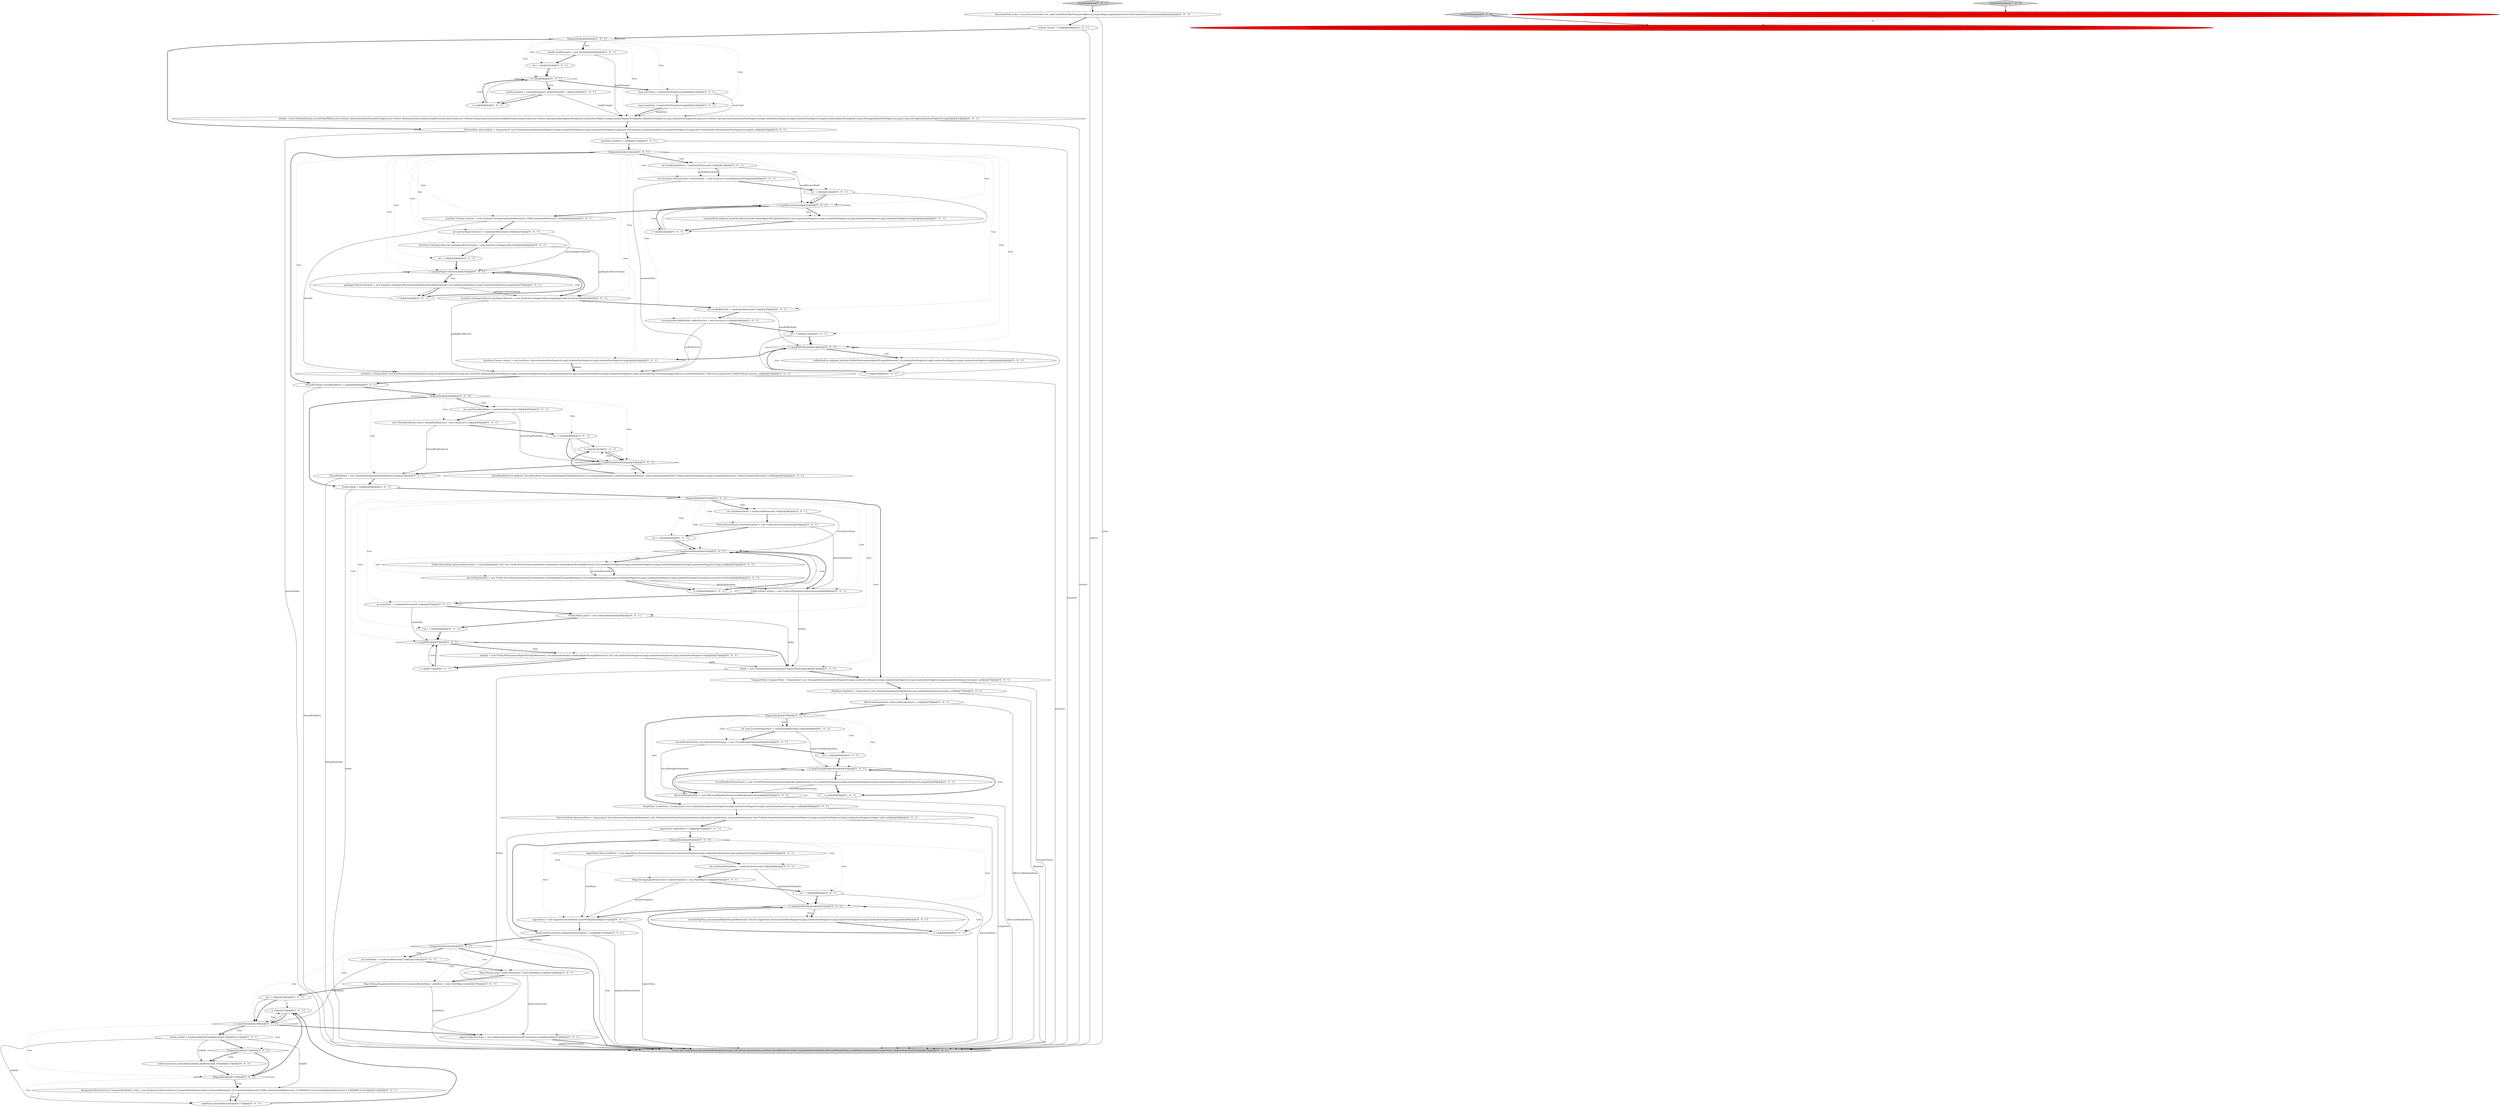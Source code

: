 digraph {
52 [style = filled, label = "i++@@@51@@@['0', '0', '1']", fillcolor = white, shape = ellipse image = "AAA0AAABBB3BBB"];
49 [style = filled, label = "int numStatsPerPipeline = randomIntBetween(0,10)@@@94@@@['0', '0', '1']", fillcolor = white, shape = ellipse image = "AAA0AAABBB3BBB"];
34 [style = filled, label = "threadPoolStats = new ThreadPoolStats(threadPoolStatsList)@@@54@@@['0', '0', '1']", fillcolor = white, shape = ellipse image = "AAA0AAABBB3BBB"];
18 [style = filled, label = "int numCircuitBreakerStats = randomIntBetween(0,10)@@@80@@@['0', '0', '1']", fillcolor = white, shape = ellipse image = "AAA0AAABBB3BBB"];
42 [style = filled, label = "int numDeviceStats = randomIntBetween(0,10)@@@58@@@['0', '0', '1']", fillcolor = white, shape = ellipse image = "AAA0AAABBB3BBB"];
66 [style = filled, label = "int numBufferPools = randomIntBetween(0,10)@@@35@@@['0', '0', '1']", fillcolor = white, shape = ellipse image = "AAA0AAABBB3BBB"];
59 [style = filled, label = "i < numBufferPools@@@38@@@['0', '0', '1']", fillcolor = white, shape = diamond image = "AAA0AAABBB3BBB"];
84 [style = filled, label = "fsInfo = new FsInfo(randomNonNegativeLong(),ioStats,paths)@@@74@@@['0', '0', '1']", fillcolor = white, shape = ellipse image = "AAA0AAABBB3BBB"];
12 [style = filled, label = "AdaptiveSelectionStats adaptiveSelectionStats = null@@@103@@@['0', '0', '1']", fillcolor = white, shape = ellipse image = "AAA0AAABBB3BBB"];
26 [style = filled, label = "List<JvmStats.BufferPool> bufferPoolList = new ArrayList<>()@@@36@@@['0', '0', '1']", fillcolor = white, shape = ellipse image = "AAA0AAABBB3BBB"];
23 [style = filled, label = "JvmStats.GarbageCollectors garbageCollectors = new JvmStats.GarbageCollectors(garbageCollectorsArray)@@@34@@@['0', '0', '1']", fillcolor = white, shape = ellipse image = "AAA0AAABBB3BBB"];
69 [style = filled, label = "frequently()@@@46@@@['0', '0', '1']", fillcolor = white, shape = diamond image = "AAA0AAABBB3BBB"];
95 [style = filled, label = "i++@@@110@@@['0', '0', '1']", fillcolor = white, shape = ellipse image = "AAA0AAABBB3BBB"];
44 [style = filled, label = "i < numStatsPerPipeline@@@97@@@['0', '0', '1']", fillcolor = white, shape = diamond image = "AAA0AAABBB3BBB"];
76 [style = filled, label = "int i = 0@@@69@@@['0', '0', '1']", fillcolor = white, shape = ellipse image = "AAA0AAABBB3BBB"];
79 [style = filled, label = "IngestStats.Stats totalStats = new IngestStats.Stats(randomNonNegativeLong(),randomNonNegativeLong(),randomNonNegativeLong(),randomNonNegativeLong())@@@93@@@['0', '0', '1']", fillcolor = white, shape = ellipse image = "AAA0AAABBB3BBB"];
8 [style = filled, label = "i++@@@39@@@['0', '0', '1']", fillcolor = white, shape = ellipse image = "AAA0AAABBB3BBB"];
83 [style = filled, label = "i < numMemoryPools@@@22@@@['0', '0', '1']", fillcolor = white, shape = diamond image = "AAA0AAABBB3BBB"];
21 [style = filled, label = "int numMemoryPools = randomIntBetween(0,10)@@@19@@@['0', '0', '1']", fillcolor = white, shape = ellipse image = "AAA0AAABBB3BBB"];
25 [style = filled, label = "frequently()@@@57@@@['0', '0', '1']", fillcolor = white, shape = diamond image = "AAA0AAABBB3BBB"];
15 [style = filled, label = "i++@@@71@@@['0', '0', '1']", fillcolor = white, shape = ellipse image = "AAA0AAABBB3BBB"];
5 [style = filled, label = "createNodeStats['0', '0', '1']", fillcolor = lightgray, shape = diamond image = "AAA0AAABBB3BBB"];
100 [style = filled, label = "JvmStats.GarbageCollector(( garbageCollectorsArray = new JvmStats.GarbageCollector((((@@@28@@@['0', '0', '1']", fillcolor = white, shape = ellipse image = "AAA0AAABBB3BBB"];
37 [style = filled, label = "List<ThreadPoolStats.Stats> threadPoolStatsList = new ArrayList<>()@@@48@@@['0', '0', '1']", fillcolor = white, shape = ellipse image = "AAA0AAABBB3BBB"];
10 [style = filled, label = "i++@@@62@@@['0', '0', '1']", fillcolor = white, shape = ellipse image = "AAA0AAABBB3BBB"];
97 [style = filled, label = "threadPoolStatsList.add(new ThreadPoolStats.Stats(randomAlphaOfLengthBetween(3,10),randomIntBetween(1,1000),randomIntBetween(1,1000),randomIntBetween(1,1000),randomNonNegativeLong(),randomIntBetween(1,1000),randomIntBetween(1,1000)))@@@52@@@['0', '0', '1']", fillcolor = white, shape = ellipse image = "AAA0AAABBB3BBB"];
51 [style = filled, label = "int i = 0@@@21@@@['0', '0', '1']", fillcolor = white, shape = ellipse image = "AAA0AAABBB3BBB"];
1 [style = filled, label = "return new ShardFollowNodeTask.Status(randomAlphaOfLength(4),randomInt(),randomNonNegativeLong(),randomNonNegativeLong(),randomNonNegativeLong(),randomNonNegativeLong(),randomNonNegativeLong(),randomIntBetween(0,Integer.MAX_VALUE),randomIntBetween(0,Integer.MAX_VALUE),randomIntBetween(0,Integer.MAX_VALUE),randomNonNegativeLong(),randomNonNegativeLong(),randomNonNegativeLong(),randomNonNegativeLong(),randomNonNegativeLong(),randomNonNegativeLong(),randomNonNegativeLong(),randomNonNegativeLong(),randomNonNegativeLong(),randomNonNegativeLong(),randomReadExceptions(),randomLong())@@@3@@@['1', '0', '0']", fillcolor = red, shape = ellipse image = "AAA1AAABBB1BBB"];
46 [style = filled, label = "long memTotal = randomNonNegativeLong()@@@12@@@['0', '0', '1']", fillcolor = white, shape = ellipse image = "AAA0AAABBB3BBB"];
80 [style = filled, label = "i++@@@98@@@['0', '0', '1']", fillcolor = white, shape = ellipse image = "AAA0AAABBB3BBB"];
78 [style = filled, label = "TransportStats transportStats = frequently()? new TransportStats(randomNonNegativeLong(),randomNonNegativeLong(),randomNonNegativeLong(),randomNonNegativeLong(),randomNonNegativeLong()): null@@@76@@@['0', '0', '1']", fillcolor = white, shape = ellipse image = "AAA0AAABBB3BBB"];
65 [style = filled, label = "bufferPoolList.add(new JvmStats.BufferPool(randomAlphaOfLengthBetween(3,10),randomNonNegativeLong(),randomNonNegativeLong(),randomNonNegativeLong()))@@@40@@@['0', '0', '1']", fillcolor = white, shape = ellipse image = "AAA0AAABBB3BBB"];
101 [style = filled, label = "frequently()@@@115@@@['0', '0', '1']", fillcolor = white, shape = diamond image = "AAA0AAABBB3BBB"];
104 [style = filled, label = "FsInfo.Path(( paths = new FsInfo.Path((((@@@68@@@['0', '0', '1']", fillcolor = white, shape = ellipse image = "AAA0AAABBB3BBB"];
3 [style = filled, label = "return new ShardFollowNodeTaskStatus(randomAlphaOfLength(4),randomAlphaOfLength(4),randomInt(),randomNonNegativeLong(),randomNonNegativeLong(),randomNonNegativeLong(),randomNonNegativeLong(),randomNonNegativeLong(),randomIntBetween(0,Integer.MAX_VALUE),randomIntBetween(0,Integer.MAX_VALUE),randomIntBetween(0,Integer.MAX_VALUE),randomNonNegativeLong(),randomNonNegativeLong(),randomNonNegativeLong(),randomNonNegativeLong(),randomNonNegativeLong(),randomNonNegativeLong(),randomNonNegativeLong(),randomNonNegativeLong(),randomNonNegativeLong(),randomNonNegativeLong(),randomReadExceptions(),randomLong())@@@3@@@['0', '1', '0']", fillcolor = red, shape = ellipse image = "AAA1AAABBB2BBB"];
32 [style = filled, label = "circuitBreakerStatsArray(i( = new CircuitBreakerStats(randomAlphaOfLengthBetween(3,10),randomNonNegativeLong(),randomNonNegativeLong(),randomDouble(),randomNonNegativeLong())@@@85@@@['0', '0', '1']", fillcolor = white, shape = ellipse image = "AAA0AAABBB3BBB"];
47 [style = filled, label = "ingestStats = new IngestStats(totalStats,statsPerPipeline)@@@101@@@['0', '0', '1']", fillcolor = white, shape = ellipse image = "AAA0AAABBB3BBB"];
58 [style = filled, label = "nodeConnections.put(nodeId,randomLongBetween(0,100))@@@113@@@['0', '0', '1']", fillcolor = white, shape = ellipse image = "AAA0AAABBB3BBB"];
62 [style = filled, label = "CircuitBreakerStats(( circuitBreakerStatsArray = new CircuitBreakerStats((((@@@81@@@['0', '0', '1']", fillcolor = white, shape = ellipse image = "AAA0AAABBB3BBB"];
36 [style = filled, label = "statsPerPipeline.put(randomAlphaOfLengthBetween(3,10),new IngestStats.Stats(randomNonNegativeLong(),randomNonNegativeLong(),randomNonNegativeLong(),randomNonNegativeLong()))@@@99@@@['0', '0', '1']", fillcolor = white, shape = ellipse image = "AAA0AAABBB3BBB"];
85 [style = filled, label = "ResponseCollectorService.ComputedNodeStats stats = new ResponseCollectorService.ComputedNodeStats(nodeId,randomIntBetween(1,10),randomIntBetween(0,2000),randomDoubleBetween(1.0,10000000.0,true),randomDoubleBetween(1.0,10000000.0,true))@@@116@@@['0', '0', '1']", fillcolor = white, shape = ellipse image = "AAA0AAABBB3BBB"];
71 [style = filled, label = "Map<String,ResponseCollectorService.ComputedNodeStats> nodeStats = new HashMap<>()@@@107@@@['0', '0', '1']", fillcolor = white, shape = ellipse image = "AAA0AAABBB3BBB"];
89 [style = filled, label = "loadAverages(i( = randomBoolean()? randomDouble(): -1@@@10@@@['0', '0', '1']", fillcolor = white, shape = ellipse image = "AAA0AAABBB3BBB"];
92 [style = filled, label = "OsStats osStats = null@@@4@@@['0', '0', '1']", fillcolor = white, shape = ellipse image = "AAA0AAABBB3BBB"];
35 [style = filled, label = "i < numThreadPoolStats@@@50@@@['0', '0', '1']", fillcolor = white, shape = diamond image = "AAA0AAABBB3BBB"];
98 [style = filled, label = "FsInfo.IoStats ioStats = new FsInfo.IoStats(deviceStatsArray)@@@66@@@['0', '0', '1']", fillcolor = white, shape = ellipse image = "AAA0AAABBB3BBB"];
57 [style = filled, label = "return new NodeStats(node,randomNonNegativeLong(),null,osStats,processStats,jvmStats,threadPoolStats,fsInfo,transportStats,httpStats,allCircuitBreakerStats,scriptStats,discoveryStats,ingestStats,adaptiveSelectionStats)@@@122@@@['0', '0', '1']", fillcolor = lightgray, shape = ellipse image = "AAA0AAABBB3BBB"];
102 [style = filled, label = "memoryPools.add(new JvmStats.MemoryPool(randomAlphaOfLengthBetween(3,10),randomNonNegativeLong(),randomNonNegativeLong(),randomNonNegativeLong(),randomNonNegativeLong()))@@@24@@@['0', '0', '1']", fillcolor = white, shape = ellipse image = "AAA0AAABBB3BBB"];
14 [style = filled, label = "int i = 0@@@49@@@['0', '0', '1']", fillcolor = white, shape = ellipse image = "AAA0AAABBB3BBB"];
96 [style = filled, label = "HttpStats httpStats = frequently()? new HttpStats(randomNonNegativeLong(),randomNonNegativeLong()): null@@@77@@@['0', '0', '1']", fillcolor = white, shape = ellipse image = "AAA0AAABBB3BBB"];
61 [style = filled, label = "FsInfo fsInfo = null@@@56@@@['0', '0', '1']", fillcolor = white, shape = ellipse image = "AAA0AAABBB3BBB"];
45 [style = filled, label = "int i = 0@@@108@@@['0', '0', '1']", fillcolor = white, shape = ellipse image = "AAA0AAABBB3BBB"];
72 [style = filled, label = "int i = 0@@@29@@@['0', '0', '1']", fillcolor = white, shape = ellipse image = "AAA0AAABBB3BBB"];
30 [style = filled, label = "i < numCircuitBreakerStats@@@83@@@['0', '0', '1']", fillcolor = white, shape = diamond image = "AAA0AAABBB3BBB"];
88 [style = filled, label = "paths(i( = new FsInfo.Path(randomAlphaOfLengthBetween(3,10),randomBoolean()? randomAlphaOfLengthBetween(3,10): null,randomNonNegativeLong(),randomNonNegativeLong(),randomNonNegativeLong())@@@72@@@['0', '0', '1']", fillcolor = white, shape = ellipse image = "AAA0AAABBB3BBB"];
39 [style = filled, label = "osStats = new OsStats(System.currentTimeMillis(),new OsStats.Cpu(randomShort(),loadAverages),new OsStats.Mem(memTotal,randomLongBetween(0,memTotal)),new OsStats.Swap(swapTotal,randomLongBetween(0,swapTotal)),new OsStats.Cgroup(randomAlphaOfLength(8),randomNonNegativeLong(),randomAlphaOfLength(8),randomNonNegativeLong(),randomNonNegativeLong(),new OsStats.Cgroup.CpuStat(randomNonNegativeLong(),randomNonNegativeLong(),randomNonNegativeLong()),randomAlphaOfLength(8),Long.toString(randomNonNegativeLong()),Long.toString(randomNonNegativeLong())))@@@14@@@['0', '0', '1']", fillcolor = white, shape = ellipse image = "AAA0AAABBB3BBB"];
48 [style = filled, label = "adaptiveSelectionStats = new AdaptiveSelectionStats(nodeConnections,nodeStats)@@@120@@@['0', '0', '1']", fillcolor = white, shape = ellipse image = "AAA0AAABBB3BBB"];
68 [style = filled, label = "double loadAverages = new double((((@@@6@@@['0', '0', '1']", fillcolor = white, shape = ellipse image = "AAA0AAABBB3BBB"];
93 [style = filled, label = "i++@@@9@@@['0', '0', '1']", fillcolor = white, shape = ellipse image = "AAA0AAABBB3BBB"];
24 [style = filled, label = "i++@@@84@@@['0', '0', '1']", fillcolor = white, shape = ellipse image = "AAA0AAABBB3BBB"];
99 [style = filled, label = "JvmStats jvmStats = null@@@17@@@['0', '0', '1']", fillcolor = white, shape = ellipse image = "AAA0AAABBB3BBB"];
43 [style = filled, label = "Map<String,IngestStats.Stats> statsPerPipeline = new HashMap<>()@@@95@@@['0', '0', '1']", fillcolor = white, shape = ellipse image = "AAA0AAABBB3BBB"];
53 [style = filled, label = "String nodeId = randomAlphaOfLengthBetween(3,10)@@@111@@@['0', '0', '1']", fillcolor = white, shape = ellipse image = "AAA0AAABBB3BBB"];
20 [style = filled, label = "int i = 0@@@7@@@['0', '0', '1']", fillcolor = white, shape = ellipse image = "AAA0AAABBB3BBB"];
9 [style = filled, label = "DiscoveryStats discoveryStats = frequently()? new DiscoveryStats(randomBoolean()? new PendingClusterStateStats(randomInt(),randomInt(),randomInt()): null,randomBoolean()? new PublishClusterStateStats(randomNonNegativeLong(),randomNonNegativeLong(),randomNonNegativeLong()): null): null@@@90@@@['0', '0', '1']", fillcolor = white, shape = ellipse image = "AAA0AAABBB3BBB"];
70 [style = filled, label = "int numNodes = randomIntBetween(0,10)@@@105@@@['0', '0', '1']", fillcolor = white, shape = ellipse image = "AAA0AAABBB3BBB"];
40 [style = filled, label = "DiscoveryNode node = new DiscoveryNode(\"test_node\",buildNewFakeTransportAddress(),emptyMap(),emptySet(),VersionUtils.randomVersion(random()))@@@3@@@['0', '0', '1']", fillcolor = white, shape = ellipse image = "AAA0AAABBB3BBB"];
94 [style = filled, label = "frequently()@@@104@@@['0', '0', '1']", fillcolor = white, shape = diamond image = "AAA0AAABBB3BBB"];
77 [style = filled, label = "int numPaths = randomIntBetween(0,10)@@@67@@@['0', '0', '1']", fillcolor = white, shape = ellipse image = "AAA0AAABBB3BBB"];
31 [style = filled, label = "frequently()@@@92@@@['0', '0', '1']", fillcolor = white, shape = diamond image = "AAA0AAABBB3BBB"];
38 [style = filled, label = "JvmStats.Classes classes = new JvmStats.Classes(randomNonNegativeLong(),randomNonNegativeLong(),randomNonNegativeLong())@@@42@@@['0', '0', '1']", fillcolor = white, shape = ellipse image = "AAA0AAABBB3BBB"];
41 [style = filled, label = "allCircuitBreakerStats = new AllCircuitBreakerStats(circuitBreakerStatsArray)@@@87@@@['0', '0', '1']", fillcolor = white, shape = ellipse image = "AAA0AAABBB3BBB"];
50 [style = filled, label = "ProcessStats processStats = frequently()? new ProcessStats(randomNonNegativeLong(),randomNonNegativeLong(),randomNonNegativeLong(),new ProcessStats.Cpu(randomShort(),randomNonNegativeLong()),new ProcessStats.Mem(randomNonNegativeLong())): null@@@16@@@['0', '0', '1']", fillcolor = white, shape = ellipse image = "AAA0AAABBB3BBB"];
56 [style = filled, label = "frequently()@@@112@@@['0', '0', '1']", fillcolor = white, shape = diamond image = "AAA0AAABBB3BBB"];
81 [style = filled, label = "frequently()@@@5@@@['0', '0', '1']", fillcolor = white, shape = diamond image = "AAA0AAABBB3BBB"];
86 [style = filled, label = "int i = 0@@@82@@@['0', '0', '1']", fillcolor = white, shape = ellipse image = "AAA0AAABBB3BBB"];
28 [style = filled, label = "ThreadPoolStats threadPoolStats = null@@@45@@@['0', '0', '1']", fillcolor = white, shape = ellipse image = "AAA0AAABBB3BBB"];
19 [style = filled, label = "garbageCollectorsArray(i( = new JvmStats.GarbageCollector(randomAlphaOfLengthBetween(3,10),randomNonNegativeLong(),randomNonNegativeLong())@@@32@@@['0', '0', '1']", fillcolor = white, shape = ellipse image = "AAA0AAABBB3BBB"];
6 [style = filled, label = "deviceStatsArray(i( = new FsInfo.DeviceStats(randomInt(),randomInt(),randomAlphaOfLengthBetween(3,10),randomNonNegativeLong(),randomNonNegativeLong(),randomNonNegativeLong(),randomNonNegativeLong(),previousDeviceStats)@@@64@@@['0', '0', '1']", fillcolor = white, shape = ellipse image = "AAA0AAABBB3BBB"];
7 [style = filled, label = "AllCircuitBreakerStats allCircuitBreakerStats = null@@@78@@@['0', '0', '1']", fillcolor = white, shape = ellipse image = "AAA0AAABBB3BBB"];
82 [style = filled, label = "int i = 0@@@96@@@['0', '0', '1']", fillcolor = white, shape = ellipse image = "AAA0AAABBB3BBB"];
67 [style = filled, label = "int i = 0@@@60@@@['0', '0', '1']", fillcolor = white, shape = ellipse image = "AAA0AAABBB3BBB"];
27 [style = filled, label = "jvmStats = frequently()? new JvmStats(randomNonNegativeLong(),randomNonNegativeLong(),new JvmStats.Mem(randomNonNegativeLong(),randomNonNegativeLong(),randomNonNegativeLong(),randomNonNegativeLong(),randomNonNegativeLong(),memoryPools),threads,garbageCollectors,randomBoolean()? Collections.emptyList(): bufferPoolList,classes): null@@@43@@@['0', '0', '1']", fillcolor = white, shape = ellipse image = "AAA0AAABBB3BBB"];
2 [style = filled, label = "createTestInstance['0', '1', '0']", fillcolor = lightgray, shape = diamond image = "AAA0AAABBB2BBB"];
91 [style = filled, label = "IngestStats ingestStats = null@@@91@@@['0', '0', '1']", fillcolor = white, shape = ellipse image = "AAA0AAABBB3BBB"];
0 [style = filled, label = "createTestInstance['1', '0', '0']", fillcolor = lightgray, shape = diamond image = "AAA0AAABBB1BBB"];
74 [style = filled, label = "frequently()@@@18@@@['0', '0', '1']", fillcolor = white, shape = diamond image = "AAA0AAABBB3BBB"];
22 [style = filled, label = "int i = 0@@@37@@@['0', '0', '1']", fillcolor = white, shape = ellipse image = "AAA0AAABBB3BBB"];
63 [style = filled, label = "Map<String,Long> nodeConnections = new HashMap<>()@@@106@@@['0', '0', '1']", fillcolor = white, shape = ellipse image = "AAA0AAABBB3BBB"];
87 [style = filled, label = "frequently()@@@79@@@['0', '0', '1']", fillcolor = white, shape = diamond image = "AAA0AAABBB3BBB"];
29 [style = filled, label = "i < numNodes@@@109@@@['0', '0', '1']", fillcolor = white, shape = diamond image = "AAA0AAABBB3BBB"];
64 [style = filled, label = "i++@@@31@@@['0', '0', '1']", fillcolor = white, shape = ellipse image = "AAA0AAABBB3BBB"];
103 [style = filled, label = "i++@@@23@@@['0', '0', '1']", fillcolor = white, shape = ellipse image = "AAA0AAABBB3BBB"];
4 [style = filled, label = "long swapTotal = randomNonNegativeLong()@@@13@@@['0', '0', '1']", fillcolor = white, shape = ellipse image = "AAA0AAABBB3BBB"];
73 [style = filled, label = "int numGarbageCollectors = randomIntBetween(0,10)@@@27@@@['0', '0', '1']", fillcolor = white, shape = ellipse image = "AAA0AAABBB3BBB"];
13 [style = filled, label = "nodeStats.put(nodeId,stats)@@@117@@@['0', '0', '1']", fillcolor = white, shape = ellipse image = "AAA0AAABBB3BBB"];
55 [style = filled, label = "i < numPaths@@@70@@@['0', '0', '1']", fillcolor = white, shape = diamond image = "AAA0AAABBB3BBB"];
17 [style = filled, label = "JvmStats.Threads threads = new JvmStats.Threads(randomIntBetween(1,1000),randomIntBetween(1,1000))@@@26@@@['0', '0', '1']", fillcolor = white, shape = ellipse image = "AAA0AAABBB3BBB"];
90 [style = filled, label = "ScriptStats scriptStats = frequently()? new ScriptStats(randomNonNegativeLong(),randomNonNegativeLong(),randomNonNegativeLong()): null@@@89@@@['0', '0', '1']", fillcolor = white, shape = ellipse image = "AAA0AAABBB3BBB"];
54 [style = filled, label = "i < numDeviceStats@@@61@@@['0', '0', '1']", fillcolor = white, shape = diamond image = "AAA0AAABBB3BBB"];
11 [style = filled, label = "FsInfo.DeviceStats previousDeviceStats = randomBoolean()? null: new FsInfo.DeviceStats(randomInt(),randomInt(),randomAlphaOfLengthBetween(3,10),randomNonNegativeLong(),randomNonNegativeLong(),randomNonNegativeLong(),randomNonNegativeLong(),null)@@@63@@@['0', '0', '1']", fillcolor = white, shape = ellipse image = "AAA0AAABBB3BBB"];
33 [style = filled, label = "i < 3@@@8@@@['0', '0', '1']", fillcolor = white, shape = diamond image = "AAA0AAABBB3BBB"];
75 [style = filled, label = "int numThreadPoolStats = randomIntBetween(0,10)@@@47@@@['0', '0', '1']", fillcolor = white, shape = ellipse image = "AAA0AAABBB3BBB"];
16 [style = filled, label = "FsInfo.DeviceStats(( deviceStatsArray = new FsInfo.DeviceStats((((@@@59@@@['0', '0', '1']", fillcolor = white, shape = ellipse image = "AAA0AAABBB3BBB"];
60 [style = filled, label = "List<JvmStats.MemoryPool> memoryPools = new ArrayList<>(numMemoryPools)@@@20@@@['0', '0', '1']", fillcolor = white, shape = ellipse image = "AAA0AAABBB3BBB"];
105 [style = filled, label = "i < numGarbageCollectors@@@30@@@['0', '0', '1']", fillcolor = white, shape = diamond image = "AAA0AAABBB3BBB"];
87->62 [style = dotted, label="true"];
86->30 [style = bold, label=""];
103->83 [style = bold, label=""];
15->55 [style = bold, label=""];
8->59 [style = solid, label="i"];
63->48 [style = solid, label="nodeConnections"];
100->72 [style = bold, label=""];
34->61 [style = bold, label=""];
87->86 [style = dotted, label="true"];
68->39 [style = solid, label="loadAverages"];
74->27 [style = dotted, label="true"];
55->88 [style = dotted, label="true"];
12->57 [style = solid, label="adaptiveSelectionStats"];
84->57 [style = solid, label="fsInfo"];
66->26 [style = bold, label=""];
14->35 [style = bold, label=""];
4->39 [style = solid, label="swapTotal"];
69->75 [style = dotted, label="true"];
21->60 [style = solid, label="numMemoryPools"];
10->54 [style = solid, label="i"];
41->90 [style = bold, label=""];
35->97 [style = bold, label=""];
50->99 [style = bold, label=""];
27->28 [style = bold, label=""];
10->54 [style = bold, label=""];
19->64 [style = solid, label="i"];
73->100 [style = bold, label=""];
81->20 [style = dotted, label="true"];
12->94 [style = bold, label=""];
53->85 [style = solid, label="nodeId"];
74->21 [style = bold, label=""];
85->13 [style = bold, label=""];
89->93 [style = bold, label=""];
95->29 [style = solid, label="i"];
79->49 [style = bold, label=""];
87->30 [style = dotted, label="true"];
26->22 [style = bold, label=""];
73->105 [style = solid, label="numGarbageCollectors"];
14->52 [style = solid, label="i"];
24->30 [style = bold, label=""];
70->29 [style = solid, label="numNodes"];
61->25 [style = bold, label=""];
78->57 [style = solid, label="transportStats"];
102->103 [style = bold, label=""];
85->13 [style = solid, label="stats"];
22->59 [style = bold, label=""];
88->84 [style = solid, label="paths"];
28->57 [style = solid, label="threadPoolStats"];
18->30 [style = solid, label="numCircuitBreakerStats"];
76->55 [style = bold, label=""];
78->96 [style = bold, label=""];
47->57 [style = solid, label="ingestStats"];
51->103 [style = solid, label="i"];
101->95 [style = bold, label=""];
33->46 [style = bold, label=""];
94->70 [style = bold, label=""];
6->10 [style = solid, label="i"];
56->58 [style = dotted, label="true"];
74->60 [style = dotted, label="true"];
62->41 [style = solid, label="circuitBreakerStatsArray"];
101->13 [style = dotted, label="true"];
69->35 [style = dotted, label="true"];
21->83 [style = solid, label="numMemoryPools"];
94->45 [style = dotted, label="true"];
105->19 [style = dotted, label="true"];
44->47 [style = bold, label=""];
31->44 [style = dotted, label="true"];
16->67 [style = bold, label=""];
38->27 [style = solid, label="classes"];
45->29 [style = solid, label="i"];
29->101 [style = dotted, label="true"];
25->77 [style = dotted, label="true"];
39->50 [style = bold, label=""];
52->35 [style = bold, label=""];
105->23 [style = bold, label=""];
60->51 [style = bold, label=""];
74->59 [style = dotted, label="true"];
101->85 [style = dotted, label="true"];
62->86 [style = bold, label=""];
83->17 [style = bold, label=""];
92->57 [style = solid, label="osStats"];
105->64 [style = dotted, label="true"];
94->63 [style = dotted, label="true"];
30->41 [style = bold, label=""];
66->59 [style = solid, label="numBufferPools"];
91->31 [style = bold, label=""];
72->105 [style = bold, label=""];
54->6 [style = dotted, label="true"];
52->35 [style = solid, label="i"];
105->19 [style = bold, label=""];
101->85 [style = bold, label=""];
71->45 [style = bold, label=""];
98->84 [style = solid, label="ioStats"];
81->4 [style = dotted, label="true"];
72->105 [style = solid, label="i"];
31->79 [style = bold, label=""];
84->78 [style = bold, label=""];
99->74 [style = bold, label=""];
31->49 [style = dotted, label="true"];
25->54 [style = dotted, label="true"];
20->33 [style = solid, label="i"];
9->57 [style = solid, label="discoveryStats"];
45->29 [style = bold, label=""];
14->35 [style = solid, label="i"];
29->95 [style = dotted, label="true"];
56->58 [style = bold, label=""];
91->57 [style = solid, label="ingestStats"];
93->33 [style = bold, label=""];
34->57 [style = solid, label="threadPoolStats"];
46->4 [style = bold, label=""];
74->51 [style = dotted, label="true"];
81->68 [style = bold, label=""];
28->69 [style = bold, label=""];
40->92 [style = bold, label=""];
88->15 [style = solid, label="i"];
27->57 [style = solid, label="jvmStats"];
25->42 [style = dotted, label="true"];
86->30 [style = solid, label="i"];
19->23 [style = solid, label="garbageCollectorsArray"];
74->22 [style = dotted, label="true"];
29->53 [style = dotted, label="true"];
45->95 [style = solid, label="i"];
30->32 [style = dotted, label="true"];
55->15 [style = dotted, label="true"];
55->88 [style = bold, label=""];
21->60 [style = bold, label=""];
53->56 [style = bold, label=""];
77->55 [style = solid, label="numPaths"];
17->73 [style = bold, label=""];
25->78 [style = bold, label=""];
56->101 [style = bold, label=""];
31->43 [style = dotted, label="true"];
44->80 [style = dotted, label="true"];
35->34 [style = bold, label=""];
50->57 [style = solid, label="processStats"];
25->55 [style = dotted, label="true"];
7->87 [style = bold, label=""];
51->83 [style = solid, label="i"];
67->54 [style = solid, label="i"];
54->98 [style = bold, label=""];
69->34 [style = dotted, label="true"];
33->89 [style = dotted, label="true"];
26->27 [style = solid, label="bufferPoolList"];
81->46 [style = dotted, label="true"];
65->8 [style = bold, label=""];
35->97 [style = dotted, label="true"];
58->101 [style = bold, label=""];
32->24 [style = solid, label="i"];
54->11 [style = bold, label=""];
95->29 [style = bold, label=""];
19->64 [style = bold, label=""];
74->17 [style = dotted, label="true"];
69->37 [style = dotted, label="true"];
31->47 [style = dotted, label="true"];
67->54 [style = bold, label=""];
75->35 [style = solid, label="numThreadPoolStats"];
74->83 [style = dotted, label="true"];
53->58 [style = solid, label="nodeId"];
74->26 [style = dotted, label="true"];
4->39 [style = bold, label=""];
2->3 [style = bold, label=""];
59->65 [style = bold, label=""];
11->6 [style = solid, label="previousDeviceStats"];
38->27 [style = bold, label=""];
42->16 [style = bold, label=""];
69->75 [style = bold, label=""];
87->90 [style = bold, label=""];
92->81 [style = bold, label=""];
30->32 [style = bold, label=""];
99->57 [style = solid, label="jvmStats"];
8->59 [style = bold, label=""];
63->71 [style = bold, label=""];
100->23 [style = solid, label="garbageCollectorsArray"];
6->98 [style = solid, label="deviceStatsArray"];
60->27 [style = solid, label="memoryPools"];
32->41 [style = solid, label="circuitBreakerStatsArray"];
74->38 [style = dotted, label="true"];
74->105 [style = dotted, label="true"];
31->12 [style = bold, label=""];
17->27 [style = solid, label="threads"];
23->66 [style = bold, label=""];
77->104 [style = bold, label=""];
80->44 [style = bold, label=""];
89->39 [style = solid, label="loadAverages"];
41->57 [style = solid, label="allCircuitBreakerStats"];
103->83 [style = solid, label="i"];
33->93 [style = dotted, label="true"];
83->102 [style = bold, label=""];
61->57 [style = solid, label="fsInfo"];
25->76 [style = dotted, label="true"];
80->44 [style = solid, label="i"];
94->70 [style = dotted, label="true"];
74->66 [style = dotted, label="true"];
43->82 [style = bold, label=""];
59->65 [style = dotted, label="true"];
74->72 [style = dotted, label="true"];
75->37 [style = bold, label=""];
25->104 [style = dotted, label="true"];
0->1 [style = bold, label=""];
6->10 [style = bold, label=""];
76->55 [style = solid, label="i"];
25->42 [style = bold, label=""];
87->18 [style = bold, label=""];
82->80 [style = solid, label="i"];
64->105 [style = bold, label=""];
13->95 [style = bold, label=""];
5->40 [style = bold, label=""];
104->76 [style = bold, label=""];
55->84 [style = bold, label=""];
74->28 [style = bold, label=""];
94->57 [style = bold, label=""];
31->82 [style = dotted, label="true"];
25->16 [style = dotted, label="true"];
83->103 [style = dotted, label="true"];
96->7 [style = bold, label=""];
43->47 [style = solid, label="statsPerPipeline"];
98->77 [style = bold, label=""];
25->98 [style = dotted, label="true"];
29->53 [style = bold, label=""];
25->84 [style = dotted, label="true"];
48->57 [style = solid, label="adaptiveSelectionStats"];
31->79 [style = dotted, label="true"];
29->56 [style = dotted, label="true"];
33->89 [style = bold, label=""];
97->52 [style = bold, label=""];
22->59 [style = solid, label="i"];
49->44 [style = solid, label="numStatsPerPipeline"];
83->102 [style = dotted, label="true"];
44->36 [style = bold, label=""];
1->3 [style = dashed, label="0"];
90->57 [style = solid, label="scriptStats"];
30->24 [style = dotted, label="true"];
35->52 [style = dotted, label="true"];
48->57 [style = bold, label=""];
93->33 [style = solid, label="i"];
51->83 [style = bold, label=""];
39->57 [style = solid, label="osStats"];
15->55 [style = solid, label="i"];
37->34 [style = solid, label="threadPoolStatsList"];
47->12 [style = bold, label=""];
11->6 [style = bold, label=""];
74->73 [style = dotted, label="true"];
7->57 [style = solid, label="allCircuitBreakerStats"];
54->11 [style = dotted, label="true"];
44->36 [style = dotted, label="true"];
59->38 [style = bold, label=""];
70->63 [style = bold, label=""];
81->68 [style = dotted, label="true"];
81->33 [style = dotted, label="true"];
90->9 [style = bold, label=""];
64->105 [style = solid, label="i"];
81->39 [style = dotted, label="true"];
24->30 [style = solid, label="i"];
49->43 [style = bold, label=""];
104->84 [style = solid, label="paths"];
25->67 [style = dotted, label="true"];
36->80 [style = bold, label=""];
94->29 [style = dotted, label="true"];
20->33 [style = bold, label=""];
81->50 [style = bold, label=""];
69->61 [style = bold, label=""];
53->13 [style = solid, label="nodeId"];
54->10 [style = dotted, label="true"];
74->23 [style = dotted, label="true"];
82->44 [style = solid, label="i"];
37->14 [style = bold, label=""];
9->91 [style = bold, label=""];
71->48 [style = solid, label="nodeStats"];
18->62 [style = bold, label=""];
74->21 [style = dotted, label="true"];
40->57 [style = solid, label="node"];
46->39 [style = solid, label="memTotal"];
23->27 [style = solid, label="garbageCollectors"];
96->57 [style = solid, label="httpStats"];
74->100 [style = dotted, label="true"];
88->15 [style = bold, label=""];
69->14 [style = dotted, label="true"];
87->18 [style = dotted, label="true"];
87->41 [style = dotted, label="true"];
42->54 [style = solid, label="numDeviceStats"];
59->8 [style = dotted, label="true"];
29->48 [style = bold, label=""];
89->93 [style = solid, label="i"];
32->24 [style = bold, label=""];
22->8 [style = solid, label="i"];
94->48 [style = dotted, label="true"];
68->20 [style = bold, label=""];
82->44 [style = bold, label=""];
79->47 [style = solid, label="totalStats"];
94->71 [style = dotted, label="true"];
16->98 [style = solid, label="deviceStatsArray"];
}
